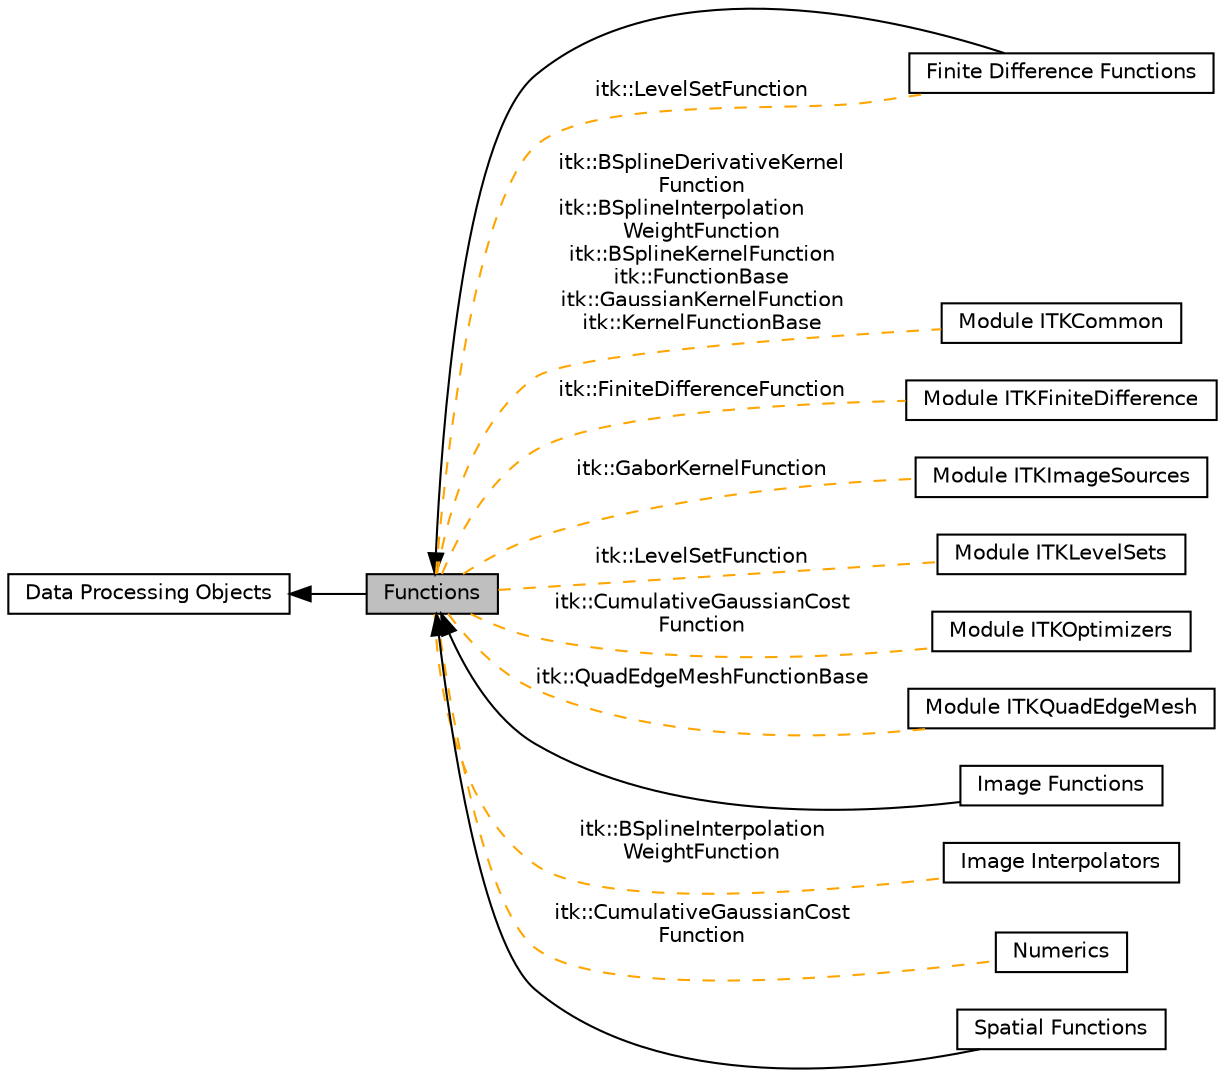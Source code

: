 digraph "Functions"
{
  edge [fontname="Helvetica",fontsize="10",labelfontname="Helvetica",labelfontsize="10"];
  node [fontname="Helvetica",fontsize="10",shape=box];
  rankdir=LR;
  Node2 [label="Data Processing Objects",height=0.2,width=0.4,color="black", fillcolor="white", style="filled",URL="$group__DataProcessing.html",tooltip=" "];
  Node5 [label="Finite Difference Functions",height=0.2,width=0.4,color="black", fillcolor="white", style="filled",URL="$group__FiniteDifferenceFunctions.html",tooltip=" "];
  Node1 [label="Functions",height=0.2,width=0.4,color="black", fillcolor="grey75", style="filled", fontcolor="black",tooltip=" "];
  Node6 [label="Module ITKCommon",height=0.2,width=0.4,color="black", fillcolor="white", style="filled",URL="$group__ITKCommon.html",tooltip=" "];
  Node10 [label="Module ITKFiniteDifference",height=0.2,width=0.4,color="black", fillcolor="white", style="filled",URL="$group__ITKFiniteDifference.html",tooltip=" "];
  Node11 [label="Module ITKImageSources",height=0.2,width=0.4,color="black", fillcolor="white", style="filled",URL="$group__ITKImageSources.html",tooltip=" "];
  Node12 [label="Module ITKLevelSets",height=0.2,width=0.4,color="black", fillcolor="white", style="filled",URL="$group__ITKLevelSets.html",tooltip=" "];
  Node9 [label="Module ITKOptimizers",height=0.2,width=0.4,color="black", fillcolor="white", style="filled",URL="$group__ITKOptimizers.html",tooltip=" "];
  Node13 [label="Module ITKQuadEdgeMesh",height=0.2,width=0.4,color="black", fillcolor="white", style="filled",URL="$group__ITKQuadEdgeMesh.html",tooltip=" "];
  Node3 [label="Image Functions",height=0.2,width=0.4,color="black", fillcolor="white", style="filled",URL="$group__ImageFunctions.html",tooltip=" "];
  Node7 [label="Image Interpolators",height=0.2,width=0.4,color="black", fillcolor="white", style="filled",URL="$group__ImageInterpolators.html",tooltip=" "];
  Node8 [label="Numerics",height=0.2,width=0.4,color="black", fillcolor="white", style="filled",URL="$group__Numerics.html",tooltip=" "];
  Node4 [label="Spatial Functions",height=0.2,width=0.4,color="black", fillcolor="white", style="filled",URL="$group__SpatialFunctions.html",tooltip=" "];
  Node2->Node1 [shape=plaintext, dir="back", style="solid"];
  Node1->Node3 [shape=plaintext, dir="back", style="solid"];
  Node1->Node4 [shape=plaintext, dir="back", style="solid"];
  Node1->Node5 [shape=plaintext, dir="back", style="solid"];
  Node1->Node6 [shape=plaintext, label="itk::BSplineDerivativeKernel\lFunction\nitk::BSplineInterpolation\lWeightFunction\nitk::BSplineKernelFunction\nitk::FunctionBase\nitk::GaussianKernelFunction\nitk::KernelFunctionBase", color="orange", dir="none", style="dashed"];
  Node1->Node7 [shape=plaintext, label="itk::BSplineInterpolation\lWeightFunction", color="orange", dir="none", style="dashed"];
  Node1->Node8 [shape=plaintext, label="itk::CumulativeGaussianCost\lFunction", color="orange", dir="none", style="dashed"];
  Node1->Node9 [shape=plaintext, label="itk::CumulativeGaussianCost\lFunction", color="orange", dir="none", style="dashed"];
  Node1->Node10 [shape=plaintext, label="itk::FiniteDifferenceFunction", color="orange", dir="none", style="dashed"];
  Node1->Node11 [shape=plaintext, label="itk::GaborKernelFunction", color="orange", dir="none", style="dashed"];
  Node1->Node5 [shape=plaintext, label="itk::LevelSetFunction", color="orange", dir="none", style="dashed"];
  Node1->Node12 [shape=plaintext, label="itk::LevelSetFunction", color="orange", dir="none", style="dashed"];
  Node1->Node13 [shape=plaintext, label="itk::QuadEdgeMeshFunctionBase", color="orange", dir="none", style="dashed"];
}
